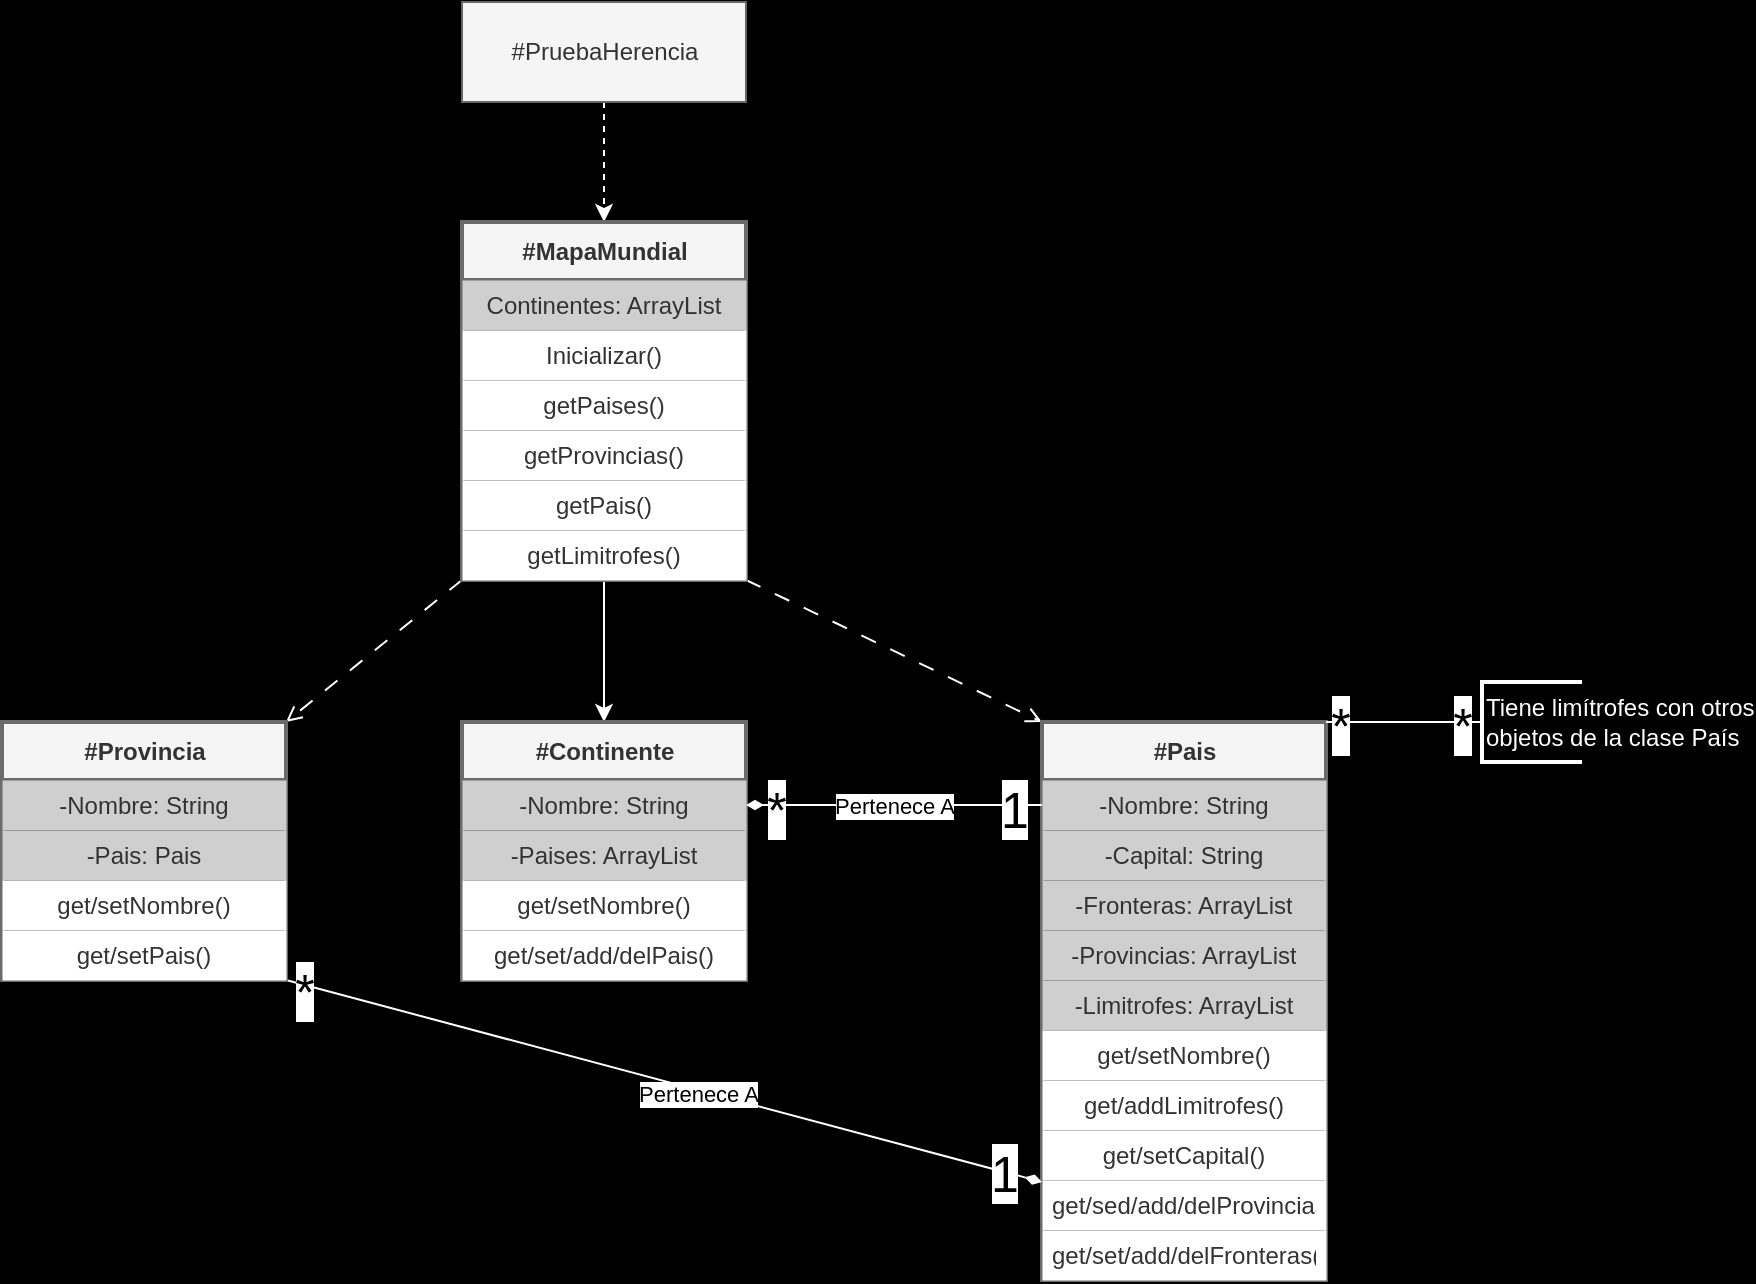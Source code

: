 <mxfile>
    <diagram id="EIVPPiVosSGdDInk07Ax" name="Page-1">
        <mxGraphModel dx="379" dy="338" grid="1" gridSize="10" guides="1" tooltips="1" connect="1" arrows="1" fold="1" page="1" pageScale="1" pageWidth="1200" pageHeight="1920" background="#000000" math="0" shadow="0">
            <root>
                <mxCell id="0"/>
                <mxCell id="1" parent="0"/>
                <mxCell id="9" style="edgeStyle=none;html=1;entryX=0.5;entryY=0;entryDx=0;entryDy=0;dashed=1;strokeColor=#FFFFFF;" parent="1" source="2" target="3" edge="1">
                    <mxGeometry relative="1" as="geometry"/>
                </mxCell>
                <mxCell id="2" value="#PruebaHerencia" style="html=1;fillColor=#f5f5f5;fontColor=#333333;strokeColor=#666666;" parent="1" vertex="1">
                    <mxGeometry x="380" y="90" width="142" height="50" as="geometry"/>
                </mxCell>
                <mxCell id="46" style="edgeStyle=none;html=1;exitX=0.5;exitY=1;exitDx=0;exitDy=0;strokeColor=#FFFFFF;" parent="1" source="3" target="41" edge="1">
                    <mxGeometry relative="1" as="geometry"/>
                </mxCell>
                <mxCell id="53" style="edgeStyle=none;html=1;exitX=0;exitY=1;exitDx=0;exitDy=0;entryX=1;entryY=0;entryDx=0;entryDy=0;endArrow=open;endFill=0;dashed=1;dashPattern=8 8;strokeColor=#FFFFFF;" edge="1" parent="1" source="3" target="18">
                    <mxGeometry relative="1" as="geometry"/>
                </mxCell>
                <mxCell id="54" style="edgeStyle=none;html=1;exitX=1;exitY=1;exitDx=0;exitDy=0;entryX=0;entryY=0;entryDx=0;entryDy=0;dashed=1;dashPattern=8 8;endArrow=open;endFill=0;strokeColor=#FFFFFF;" edge="1" parent="1" source="3" target="10">
                    <mxGeometry relative="1" as="geometry"/>
                </mxCell>
                <mxCell id="3" value="#MapaMundial" style="swimlane;fontStyle=1;align=center;verticalAlign=middle;childLayout=stackLayout;horizontal=1;startSize=29;horizontalStack=0;resizeParent=1;resizeParentMax=0;resizeLast=0;collapsible=0;marginBottom=0;html=1;fontFamily=Helvetica;fontSize=12;fontColor=#333333;fillColor=#f5f5f5;strokeColor=#6B6B6B;gradientColor=none;fillStyle=solid;strokeWidth=2;" parent="1" vertex="1">
                    <mxGeometry x="380" y="200" width="142" height="179" as="geometry"/>
                </mxCell>
                <mxCell id="4" value="Continentes: ArrayList" style="text;html=1;align=center;verticalAlign=middle;spacingLeft=4;spacingRight=4;overflow=hidden;rotatable=0;points=[[0,0.5],[1,0.5]];portConstraint=eastwest;fontFamily=Helvetica;fontSize=12;strokeWidth=0;fillStyle=auto;fillColor=#CFCFCF;strokeColor=none;fontColor=#333333;" parent="3" vertex="1">
                    <mxGeometry y="29" width="142" height="25" as="geometry"/>
                </mxCell>
                <mxCell id="5" value="Inicializar()" style="text;html=1;align=center;verticalAlign=middle;spacingLeft=4;spacingRight=4;overflow=hidden;rotatable=0;points=[[0,0.5],[1,0.5]];portConstraint=eastwest;fontFamily=Helvetica;fontSize=12;fillColor=#FFFFFF;fontColor=#333333;strokeColor=none;strokeWidth=0;fillStyle=auto;" parent="3" vertex="1">
                    <mxGeometry y="54" width="142" height="25" as="geometry"/>
                </mxCell>
                <mxCell id="6" value="getPaises()" style="text;html=1;align=center;verticalAlign=middle;spacingLeft=4;spacingRight=4;overflow=hidden;rotatable=0;points=[[0,0.5],[1,0.5]];portConstraint=eastwest;fontFamily=Helvetica;fontSize=12;fillColor=#FFFFFF;fontColor=#333333;strokeColor=none;strokeWidth=0;fillStyle=auto;" parent="3" vertex="1">
                    <mxGeometry y="79" width="142" height="25" as="geometry"/>
                </mxCell>
                <mxCell id="7" value="getProvincias()" style="text;html=1;align=center;verticalAlign=middle;spacingLeft=4;spacingRight=4;overflow=hidden;rotatable=0;points=[[0,0.5],[1,0.5]];portConstraint=eastwest;fontFamily=Helvetica;fontSize=12;fillColor=#FFFFFF;fontColor=#333333;strokeColor=none;strokeWidth=0;fillStyle=auto;" parent="3" vertex="1">
                    <mxGeometry y="104" width="142" height="25" as="geometry"/>
                </mxCell>
                <mxCell id="8" value="getPais()" style="text;html=1;align=center;verticalAlign=middle;spacingLeft=4;spacingRight=4;overflow=hidden;rotatable=0;points=[[0,0.5],[1,0.5]];portConstraint=eastwest;fontFamily=Helvetica;fontSize=12;fillColor=#FFFFFF;fontColor=#333333;strokeColor=none;strokeWidth=0;fillStyle=auto;" parent="3" vertex="1">
                    <mxGeometry y="129" width="142" height="25" as="geometry"/>
                </mxCell>
                <mxCell id="56" value="getLimitrofes()" style="text;html=1;align=center;verticalAlign=middle;spacingLeft=4;spacingRight=4;overflow=hidden;rotatable=0;points=[[0,0.5],[1,0.5]];portConstraint=eastwest;fontFamily=Helvetica;fontSize=12;fillColor=#FFFFFF;fontColor=#333333;strokeColor=none;strokeWidth=0;fillStyle=auto;" vertex="1" parent="3">
                    <mxGeometry y="154" width="142" height="25" as="geometry"/>
                </mxCell>
                <mxCell id="10" value="#Pais" style="swimlane;fontStyle=1;align=center;verticalAlign=middle;childLayout=stackLayout;horizontal=1;startSize=29;horizontalStack=0;resizeParent=1;resizeParentMax=0;resizeLast=0;collapsible=0;marginBottom=0;html=1;fontFamily=Helvetica;fontSize=12;fontColor=#333333;fillColor=#f5f5f5;strokeColor=#6B6B6B;gradientColor=none;fillStyle=solid;strokeWidth=2;" parent="1" vertex="1">
                    <mxGeometry x="670" y="450" width="142" height="279" as="geometry"/>
                </mxCell>
                <mxCell id="25" value="-Nombre: String" style="text;html=1;align=center;verticalAlign=middle;spacingLeft=4;spacingRight=4;overflow=hidden;rotatable=0;points=[[0,0.5],[1,0.5]];portConstraint=eastwest;fontFamily=Helvetica;fontSize=12;strokeWidth=0;fillStyle=auto;fillColor=#CFCFCF;strokeColor=none;fontColor=#333333;" parent="10" vertex="1">
                    <mxGeometry y="29" width="142" height="25" as="geometry"/>
                </mxCell>
                <mxCell id="27" value="-Capital: String" style="text;html=1;align=center;verticalAlign=middle;spacingLeft=4;spacingRight=4;overflow=hidden;rotatable=0;points=[[0,0.5],[1,0.5]];portConstraint=eastwest;fontFamily=Helvetica;fontSize=12;strokeWidth=0;fillStyle=auto;fillColor=#CFCFCF;strokeColor=none;fontColor=#333333;" parent="10" vertex="1">
                    <mxGeometry y="54" width="142" height="25" as="geometry"/>
                </mxCell>
                <mxCell id="26" value="-Fronteras: ArrayList" style="text;html=1;align=center;verticalAlign=middle;spacingLeft=4;spacingRight=4;overflow=hidden;rotatable=0;points=[[0,0.5],[1,0.5]];portConstraint=eastwest;fontFamily=Helvetica;fontSize=12;strokeWidth=0;fillStyle=auto;fillColor=#CFCFCF;strokeColor=none;fontColor=#333333;" parent="10" vertex="1">
                    <mxGeometry y="79" width="142" height="25" as="geometry"/>
                </mxCell>
                <mxCell id="28" value="-Provincias: ArrayList" style="text;html=1;align=center;verticalAlign=middle;spacingLeft=4;spacingRight=4;overflow=hidden;rotatable=0;points=[[0,0.5],[1,0.5]];portConstraint=eastwest;fontFamily=Helvetica;fontSize=12;strokeWidth=0;fillStyle=auto;fillColor=#CFCFCF;strokeColor=none;fontColor=#333333;" parent="10" vertex="1">
                    <mxGeometry y="104" width="142" height="25" as="geometry"/>
                </mxCell>
                <mxCell id="24" value="-Limitrofes: ArrayList" style="text;html=1;align=center;verticalAlign=middle;spacingLeft=4;spacingRight=4;overflow=hidden;rotatable=0;points=[[0,0.5],[1,0.5]];portConstraint=eastwest;fontFamily=Helvetica;fontSize=12;strokeWidth=0;fillStyle=auto;fillColor=#CFCFCF;strokeColor=none;fontColor=#333333;" parent="10" vertex="1">
                    <mxGeometry y="129" width="142" height="25" as="geometry"/>
                </mxCell>
                <mxCell id="11" value="get/setNombre()" style="text;html=1;align=center;verticalAlign=middle;spacingLeft=4;spacingRight=4;overflow=hidden;rotatable=0;points=[[0,0.5],[1,0.5]];portConstraint=eastwest;fontFamily=Helvetica;fontSize=12;strokeWidth=0;fillStyle=auto;fillColor=#FFFFFF;strokeColor=none;fontColor=#333333;" parent="10" vertex="1">
                    <mxGeometry y="154" width="142" height="25" as="geometry"/>
                </mxCell>
                <mxCell id="12" value="get/addLimitrofes()" style="text;html=1;align=center;verticalAlign=middle;spacingLeft=4;spacingRight=4;overflow=hidden;rotatable=0;points=[[0,0.5],[1,0.5]];portConstraint=eastwest;fontFamily=Helvetica;fontSize=12;fillColor=#FFFFFF;fontColor=#333333;strokeColor=none;strokeWidth=0;fillStyle=auto;" parent="10" vertex="1">
                    <mxGeometry y="179" width="142" height="25" as="geometry"/>
                </mxCell>
                <mxCell id="13" value="get/setCapital()" style="text;html=1;align=center;verticalAlign=middle;spacingLeft=4;spacingRight=4;overflow=hidden;rotatable=0;points=[[0,0.5],[1,0.5]];portConstraint=eastwest;fontFamily=Helvetica;fontSize=12;fillColor=#FFFFFF;fontColor=#333333;strokeColor=none;strokeWidth=0;fillStyle=auto;" parent="10" vertex="1">
                    <mxGeometry y="204" width="142" height="25" as="geometry"/>
                </mxCell>
                <mxCell id="14" value="get/sed/add/delProvincias()" style="text;html=1;align=center;verticalAlign=middle;spacingLeft=4;spacingRight=4;overflow=hidden;rotatable=0;points=[[0,0.5],[1,0.5]];portConstraint=eastwest;fontFamily=Helvetica;fontSize=12;fillColor=#FFFFFF;fontColor=#333333;strokeColor=none;strokeWidth=0;fillStyle=auto;" parent="10" vertex="1">
                    <mxGeometry y="229" width="142" height="25" as="geometry"/>
                </mxCell>
                <mxCell id="17" value="get/set/add/delFronteras()" style="text;html=1;align=center;verticalAlign=middle;spacingLeft=4;spacingRight=4;overflow=hidden;rotatable=0;points=[[0,0.5],[1,0.5]];portConstraint=eastwest;fontFamily=Helvetica;fontSize=12;fillColor=#FFFFFF;fontColor=#333333;strokeColor=none;strokeWidth=0;fillStyle=auto;" parent="10" vertex="1">
                    <mxGeometry y="254" width="142" height="25" as="geometry"/>
                </mxCell>
                <mxCell id="48" style="edgeStyle=none;html=1;exitX=1;exitY=1;exitDx=0;exitDy=0;endArrow=diamondThin;endFill=1;align=center;strokeColor=#FFFFFF;" edge="1" parent="1" source="18">
                    <mxGeometry relative="1" as="geometry">
                        <mxPoint x="670" y="680" as="targetPoint"/>
                    </mxGeometry>
                </mxCell>
                <mxCell id="49" value="Pertenece A" style="edgeLabel;html=1;align=center;verticalAlign=middle;resizable=0;points=[];" vertex="1" connectable="0" parent="48">
                    <mxGeometry x="0.094" y="-2" relative="1" as="geometry">
                        <mxPoint as="offset"/>
                    </mxGeometry>
                </mxCell>
                <mxCell id="59" value="*" style="edgeLabel;html=1;align=center;verticalAlign=middle;resizable=0;points=[];fontSize=25;" vertex="1" connectable="0" parent="48">
                    <mxGeometry x="-0.907" relative="1" as="geometry">
                        <mxPoint x="-9" as="offset"/>
                    </mxGeometry>
                </mxCell>
                <mxCell id="60" value="1" style="edgeLabel;html=1;align=center;verticalAlign=middle;resizable=0;points=[];fontSize=25;" vertex="1" connectable="0" parent="48">
                    <mxGeometry x="0.897" relative="1" as="geometry">
                        <mxPoint as="offset"/>
                    </mxGeometry>
                </mxCell>
                <mxCell id="18" value="#Provincia" style="swimlane;fontStyle=1;align=center;verticalAlign=middle;childLayout=stackLayout;horizontal=1;startSize=29;horizontalStack=0;resizeParent=1;resizeParentMax=0;resizeLast=0;collapsible=0;marginBottom=0;html=1;fontFamily=Helvetica;fontSize=12;fontColor=#333333;fillColor=#f5f5f5;strokeColor=#6B6B6B;gradientColor=none;fillStyle=solid;strokeWidth=2;" parent="1" vertex="1">
                    <mxGeometry x="150" y="450" width="142" height="129" as="geometry"/>
                </mxCell>
                <mxCell id="19" value="-Nombre: String" style="text;html=1;align=center;verticalAlign=middle;spacingLeft=4;spacingRight=4;overflow=hidden;rotatable=0;points=[[0,0.5],[1,0.5]];portConstraint=eastwest;fontFamily=Helvetica;fontSize=12;strokeWidth=0;fillStyle=auto;fillColor=#CFCFCF;strokeColor=none;fontColor=#333333;" parent="18" vertex="1">
                    <mxGeometry y="29" width="142" height="25" as="geometry"/>
                </mxCell>
                <mxCell id="20" value="-Pais: Pais" style="text;html=1;align=center;verticalAlign=middle;spacingLeft=4;spacingRight=4;overflow=hidden;rotatable=0;points=[[0,0.5],[1,0.5]];portConstraint=eastwest;fontFamily=Helvetica;fontSize=12;fillColor=#CFCFCF;fontColor=#333333;strokeColor=none;strokeWidth=0;fillStyle=auto;" parent="18" vertex="1">
                    <mxGeometry y="54" width="142" height="25" as="geometry"/>
                </mxCell>
                <mxCell id="21" value="get/setNombre()" style="text;html=1;align=center;verticalAlign=middle;spacingLeft=4;spacingRight=4;overflow=hidden;rotatable=0;points=[[0,0.5],[1,0.5]];portConstraint=eastwest;fontFamily=Helvetica;fontSize=12;fillColor=#FFFFFF;fontColor=#333333;strokeColor=none;strokeWidth=0;fillStyle=auto;" parent="18" vertex="1">
                    <mxGeometry y="79" width="142" height="25" as="geometry"/>
                </mxCell>
                <mxCell id="22" value="get/setPais()" style="text;html=1;align=center;verticalAlign=middle;spacingLeft=4;spacingRight=4;overflow=hidden;rotatable=0;points=[[0,0.5],[1,0.5]];portConstraint=eastwest;fontFamily=Helvetica;fontSize=12;fillColor=#FFFFFF;fontColor=#333333;strokeColor=none;strokeWidth=0;fillStyle=auto;" parent="18" vertex="1">
                    <mxGeometry y="104" width="142" height="25" as="geometry"/>
                </mxCell>
                <mxCell id="41" value="#Continente" style="swimlane;fontStyle=1;align=center;verticalAlign=middle;childLayout=stackLayout;horizontal=1;startSize=29;horizontalStack=0;resizeParent=1;resizeParentMax=0;resizeLast=0;collapsible=0;marginBottom=0;html=1;fontFamily=Helvetica;fontSize=12;fontColor=#333333;fillColor=#f5f5f5;strokeColor=#6B6B6B;gradientColor=none;fillStyle=solid;strokeWidth=2;" parent="1" vertex="1">
                    <mxGeometry x="380" y="450" width="142" height="129" as="geometry"/>
                </mxCell>
                <mxCell id="42" value="-Nombre: String" style="text;html=1;align=center;verticalAlign=middle;spacingLeft=4;spacingRight=4;overflow=hidden;rotatable=0;points=[[0,0.5],[1,0.5]];portConstraint=eastwest;fontFamily=Helvetica;fontSize=12;strokeWidth=0;fillStyle=auto;fillColor=#CFCFCF;strokeColor=none;fontColor=#333333;" parent="41" vertex="1">
                    <mxGeometry y="29" width="142" height="25" as="geometry"/>
                </mxCell>
                <mxCell id="43" value="-Paises: ArrayList" style="text;html=1;align=center;verticalAlign=middle;spacingLeft=4;spacingRight=4;overflow=hidden;rotatable=0;points=[[0,0.5],[1,0.5]];portConstraint=eastwest;fontFamily=Helvetica;fontSize=12;fillColor=#CFCFCF;fontColor=#333333;strokeColor=none;strokeWidth=0;fillStyle=auto;" parent="41" vertex="1">
                    <mxGeometry y="54" width="142" height="25" as="geometry"/>
                </mxCell>
                <mxCell id="44" value="get/setNombre()" style="text;html=1;align=center;verticalAlign=middle;spacingLeft=4;spacingRight=4;overflow=hidden;rotatable=0;points=[[0,0.5],[1,0.5]];portConstraint=eastwest;fontFamily=Helvetica;fontSize=12;fillColor=#FFFFFF;fontColor=#333333;strokeColor=none;strokeWidth=0;fillStyle=auto;" parent="41" vertex="1">
                    <mxGeometry y="79" width="142" height="25" as="geometry"/>
                </mxCell>
                <mxCell id="45" value="get/set/add/delPais()" style="text;html=1;align=center;verticalAlign=middle;spacingLeft=4;spacingRight=4;overflow=hidden;rotatable=0;points=[[0,0.5],[1,0.5]];portConstraint=eastwest;fontFamily=Helvetica;fontSize=12;fillColor=#FFFFFF;fontColor=#333333;strokeColor=none;strokeWidth=0;fillStyle=auto;" parent="41" vertex="1">
                    <mxGeometry y="104" width="142" height="25" as="geometry"/>
                </mxCell>
                <mxCell id="52" style="edgeStyle=none;html=1;exitX=0;exitY=0.5;exitDx=0;exitDy=0;exitPerimeter=0;entryX=1;entryY=0;entryDx=0;entryDy=0;endArrow=none;endFill=0;strokeColor=#FFFFFF;" edge="1" parent="1" source="51" target="10">
                    <mxGeometry relative="1" as="geometry"/>
                </mxCell>
                <mxCell id="63" value="*" style="edgeLabel;html=1;align=center;verticalAlign=middle;resizable=0;points=[];fontSize=25;" vertex="1" connectable="0" parent="52">
                    <mxGeometry x="0.826" y="1" relative="1" as="geometry">
                        <mxPoint as="offset"/>
                    </mxGeometry>
                </mxCell>
                <mxCell id="64" value="*" style="edgeLabel;html=1;align=center;verticalAlign=middle;resizable=0;points=[];fontSize=25;" vertex="1" connectable="0" parent="52">
                    <mxGeometry x="-0.746" y="1" relative="1" as="geometry">
                        <mxPoint as="offset"/>
                    </mxGeometry>
                </mxCell>
                <mxCell id="51" value="Tiene limítrofes con otros&lt;br&gt;objetos de la clase País" style="strokeWidth=2;html=1;shape=mxgraph.flowchart.annotation_1;align=left;pointerEvents=1;fontColor=#FFFFFF;strokeColor=#FFFFFF;" vertex="1" parent="1">
                    <mxGeometry x="890" y="430" width="50" height="40" as="geometry"/>
                </mxCell>
                <mxCell id="55" value="Pertenece A" style="edgeStyle=none;html=1;exitX=0;exitY=0.5;exitDx=0;exitDy=0;entryX=1;entryY=0.5;entryDx=0;entryDy=0;endArrow=diamondThin;endFill=1;strokeColor=#FFFFFF;" edge="1" parent="1" source="25" target="42">
                    <mxGeometry relative="1" as="geometry"/>
                </mxCell>
                <mxCell id="61" value="*" style="edgeLabel;html=1;align=center;verticalAlign=middle;resizable=0;points=[];fontSize=25;" vertex="1" connectable="0" parent="55">
                    <mxGeometry x="0.818" y="1" relative="1" as="geometry">
                        <mxPoint x="1" as="offset"/>
                    </mxGeometry>
                </mxCell>
                <mxCell id="62" value="1" style="edgeLabel;html=1;align=center;verticalAlign=middle;resizable=0;points=[];fontSize=25;" vertex="1" connectable="0" parent="55">
                    <mxGeometry x="-0.804" y="1" relative="1" as="geometry">
                        <mxPoint as="offset"/>
                    </mxGeometry>
                </mxCell>
            </root>
        </mxGraphModel>
    </diagram>
</mxfile>